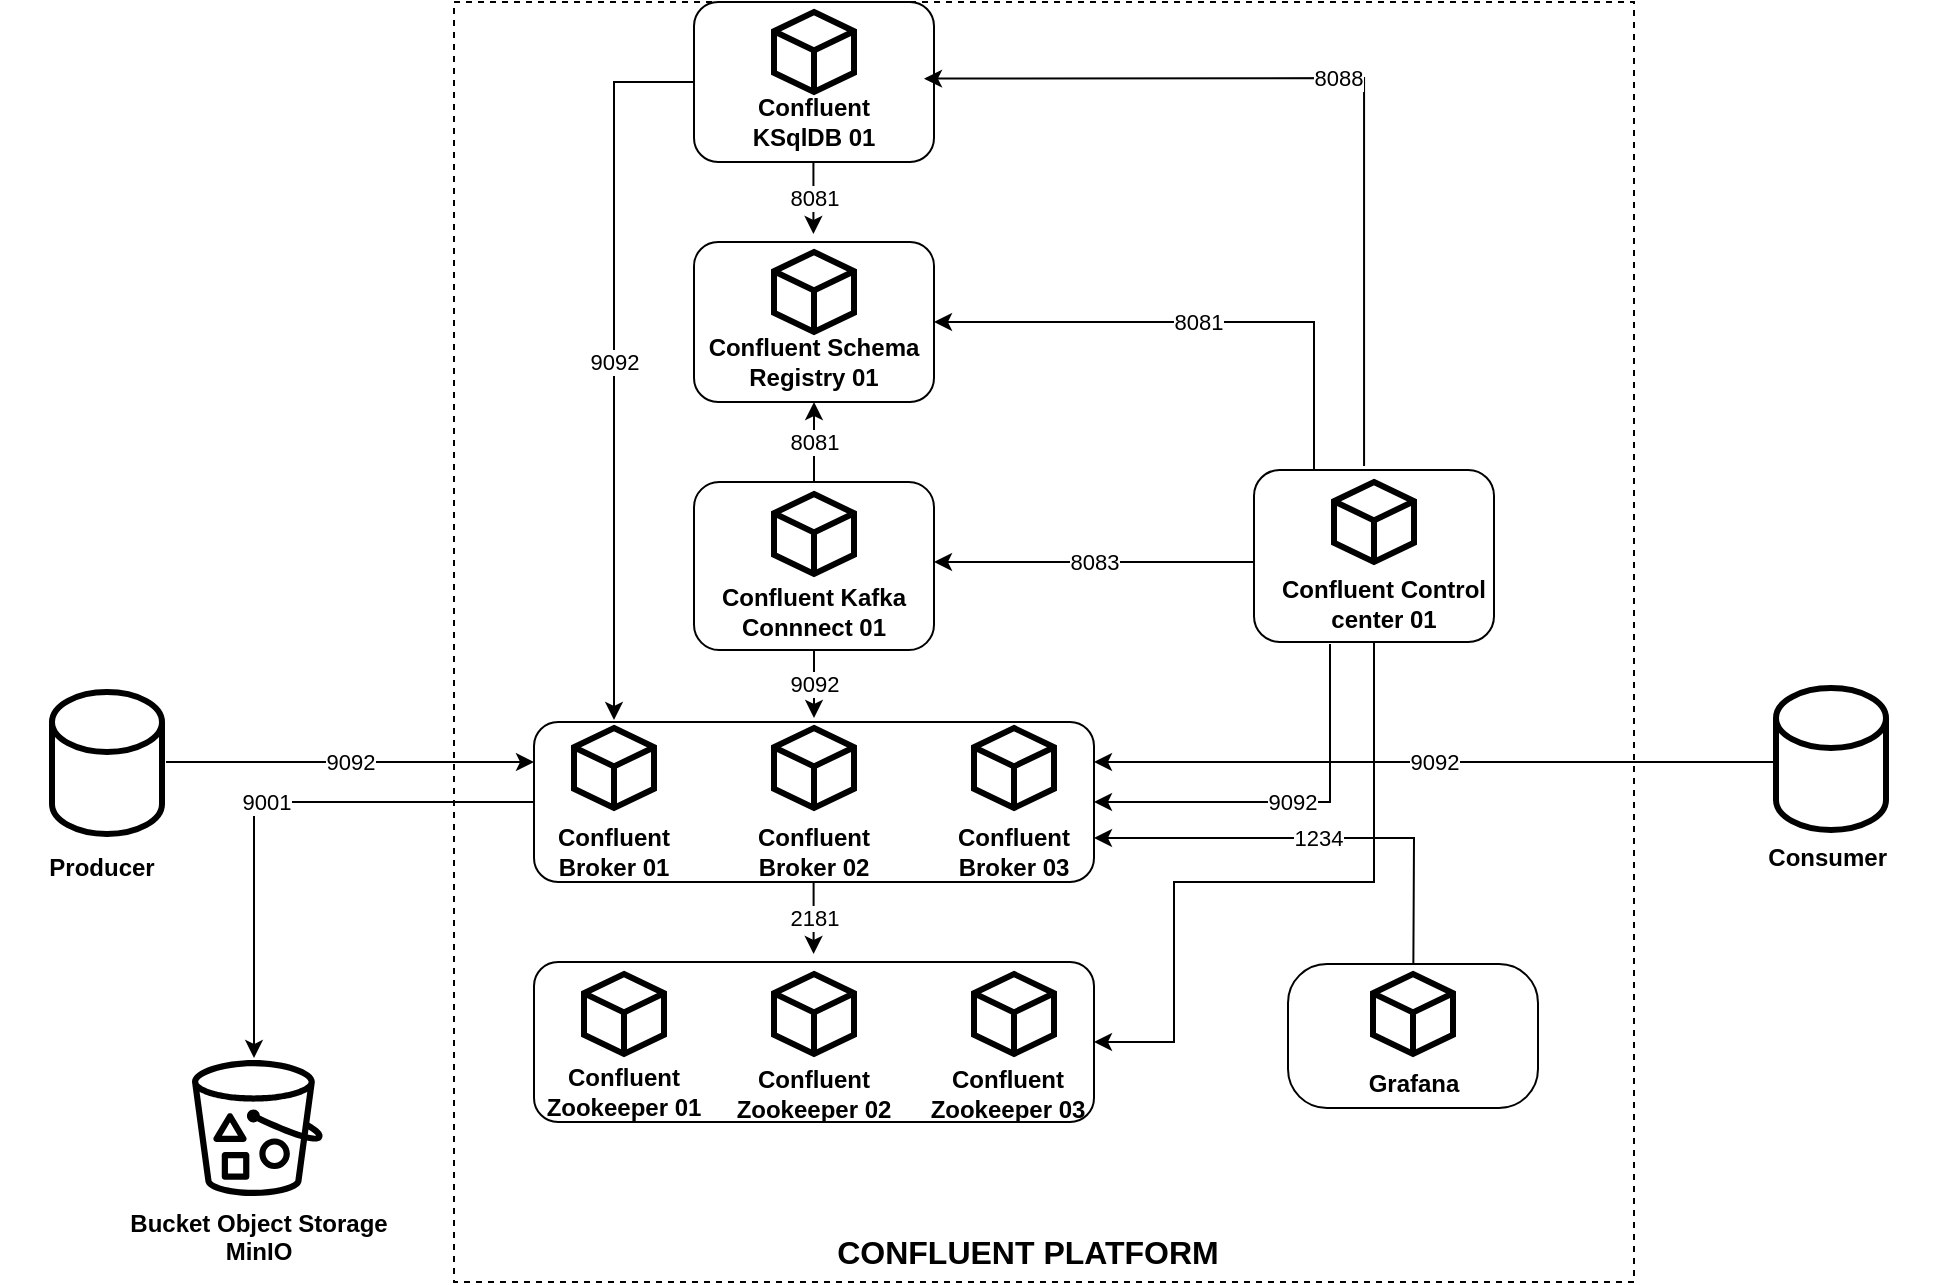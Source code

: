 <mxfile version="24.4.4" type="device">
  <diagram id="Ht1M8jgEwFfnCIfOTk4-" name="Page-1">
    <mxGraphModel dx="1050" dy="541" grid="0" gridSize="10" guides="1" tooltips="1" connect="1" arrows="1" fold="1" page="1" pageScale="1" pageWidth="1169" pageHeight="827" math="0" shadow="0">
      <root>
        <mxCell id="0" />
        <mxCell id="1" parent="0" />
        <mxCell id="UEzPUAAOIrF-is8g5C7q-107" value="" style="rounded=0;whiteSpace=wrap;html=1;labelBackgroundColor=none;fillColor=none;dashed=1;container=1;pointerEvents=0;collapsible=0;recursiveResize=0;" parent="1" vertex="1">
          <mxGeometry x="320" y="80" width="590" height="640" as="geometry" />
        </mxCell>
        <mxCell id="0xEF4nMzBO72SMRJ0_5v-4" value="" style="rounded=1;whiteSpace=wrap;html=1;" parent="UEzPUAAOIrF-is8g5C7q-107" vertex="1">
          <mxGeometry x="120" width="120" height="80" as="geometry" />
        </mxCell>
        <mxCell id="0xEF4nMzBO72SMRJ0_5v-6" value="" style="rounded=1;whiteSpace=wrap;html=1;" parent="UEzPUAAOIrF-is8g5C7q-107" vertex="1">
          <mxGeometry x="40" y="360" width="280" height="80" as="geometry" />
        </mxCell>
        <mxCell id="0xEF4nMzBO72SMRJ0_5v-5" value="" style="rounded=1;whiteSpace=wrap;html=1;" parent="UEzPUAAOIrF-is8g5C7q-107" vertex="1">
          <mxGeometry x="120" y="240" width="120" height="84" as="geometry" />
        </mxCell>
        <mxCell id="0xEF4nMzBO72SMRJ0_5v-8" value="" style="rounded=1;whiteSpace=wrap;html=1;" parent="UEzPUAAOIrF-is8g5C7q-107" vertex="1">
          <mxGeometry x="120" y="120" width="120" height="80" as="geometry" />
        </mxCell>
        <mxCell id="0xEF4nMzBO72SMRJ0_5v-9" value="" style="rounded=1;whiteSpace=wrap;html=1;" parent="UEzPUAAOIrF-is8g5C7q-107" vertex="1">
          <mxGeometry x="40" y="480" width="280" height="80" as="geometry" />
        </mxCell>
        <mxCell id="0xEF4nMzBO72SMRJ0_5v-10" value="" style="rounded=1;whiteSpace=wrap;html=1;" parent="UEzPUAAOIrF-is8g5C7q-107" vertex="1">
          <mxGeometry x="400" y="234" width="120" height="86" as="geometry" />
        </mxCell>
        <mxCell id="0xEF4nMzBO72SMRJ0_5v-18" value="" style="html=1;whiteSpace=wrap;shape=isoCube2;backgroundOutline=1;isoAngle=15;strokeWidth=3;" parent="UEzPUAAOIrF-is8g5C7q-107" vertex="1">
          <mxGeometry x="160" y="5" width="40" height="40" as="geometry" />
        </mxCell>
        <mxCell id="0xEF4nMzBO72SMRJ0_5v-19" value="" style="html=1;whiteSpace=wrap;shape=isoCube2;backgroundOutline=1;isoAngle=15;strokeWidth=3;" parent="UEzPUAAOIrF-is8g5C7q-107" vertex="1">
          <mxGeometry x="160" y="125" width="40" height="40" as="geometry" />
        </mxCell>
        <mxCell id="0xEF4nMzBO72SMRJ0_5v-20" value="" style="html=1;whiteSpace=wrap;shape=isoCube2;backgroundOutline=1;isoAngle=15;strokeWidth=3;" parent="UEzPUAAOIrF-is8g5C7q-107" vertex="1">
          <mxGeometry x="160" y="246" width="40" height="40" as="geometry" />
        </mxCell>
        <mxCell id="0xEF4nMzBO72SMRJ0_5v-21" value="" style="html=1;whiteSpace=wrap;shape=isoCube2;backgroundOutline=1;isoAngle=15;fontStyle=1;strokeWidth=3;" parent="UEzPUAAOIrF-is8g5C7q-107" vertex="1">
          <mxGeometry x="60" y="363" width="40" height="40" as="geometry" />
        </mxCell>
        <mxCell id="0xEF4nMzBO72SMRJ0_5v-23" value="" style="html=1;whiteSpace=wrap;shape=isoCube2;backgroundOutline=1;isoAngle=15;strokeWidth=3;" parent="UEzPUAAOIrF-is8g5C7q-107" vertex="1">
          <mxGeometry x="260" y="363" width="40" height="40" as="geometry" />
        </mxCell>
        <mxCell id="0xEF4nMzBO72SMRJ0_5v-22" value="" style="html=1;whiteSpace=wrap;shape=isoCube2;backgroundOutline=1;isoAngle=15;strokeWidth=3;" parent="UEzPUAAOIrF-is8g5C7q-107" vertex="1">
          <mxGeometry x="160" y="363" width="40" height="40" as="geometry" />
        </mxCell>
        <mxCell id="0xEF4nMzBO72SMRJ0_5v-25" value="" style="html=1;whiteSpace=wrap;shape=isoCube2;backgroundOutline=1;isoAngle=15;strokeWidth=3;" parent="UEzPUAAOIrF-is8g5C7q-107" vertex="1">
          <mxGeometry x="65" y="486" width="40" height="40" as="geometry" />
        </mxCell>
        <mxCell id="0xEF4nMzBO72SMRJ0_5v-26" value="" style="html=1;whiteSpace=wrap;shape=isoCube2;backgroundOutline=1;isoAngle=15;strokeWidth=3;" parent="UEzPUAAOIrF-is8g5C7q-107" vertex="1">
          <mxGeometry x="160" y="486" width="40" height="40" as="geometry" />
        </mxCell>
        <mxCell id="0xEF4nMzBO72SMRJ0_5v-27" value="" style="html=1;whiteSpace=wrap;shape=isoCube2;backgroundOutline=1;isoAngle=15;fontStyle=1;strokeWidth=3;" parent="UEzPUAAOIrF-is8g5C7q-107" vertex="1">
          <mxGeometry x="260" y="486" width="40" height="40" as="geometry" />
        </mxCell>
        <mxCell id="0xEF4nMzBO72SMRJ0_5v-29" value="" style="html=1;whiteSpace=wrap;shape=isoCube2;backgroundOutline=1;isoAngle=15;fontStyle=1;strokeWidth=3;" parent="UEzPUAAOIrF-is8g5C7q-107" vertex="1">
          <mxGeometry x="440" y="240" width="40" height="40" as="geometry" />
        </mxCell>
        <mxCell id="0xEF4nMzBO72SMRJ0_5v-30" value="Confluent KSqlDB 01" style="text;html=1;align=center;verticalAlign=middle;whiteSpace=wrap;rounded=0;fontStyle=1" parent="UEzPUAAOIrF-is8g5C7q-107" vertex="1">
          <mxGeometry x="140" y="45" width="80" height="30" as="geometry" />
        </mxCell>
        <mxCell id="0xEF4nMzBO72SMRJ0_5v-31" value="Confluent Schema Registry 01" style="text;html=1;align=center;verticalAlign=middle;whiteSpace=wrap;rounded=0;strokeWidth=1;fontStyle=1" parent="UEzPUAAOIrF-is8g5C7q-107" vertex="1">
          <mxGeometry x="125" y="165" width="110" height="30" as="geometry" />
        </mxCell>
        <mxCell id="0xEF4nMzBO72SMRJ0_5v-32" value="Confluent Kafka Connnect 01" style="text;html=1;align=center;verticalAlign=middle;whiteSpace=wrap;rounded=0;fontStyle=1" parent="UEzPUAAOIrF-is8g5C7q-107" vertex="1">
          <mxGeometry x="125" y="290" width="110" height="30" as="geometry" />
        </mxCell>
        <mxCell id="0xEF4nMzBO72SMRJ0_5v-33" value="Confluent Broker 01" style="text;html=1;align=center;verticalAlign=middle;whiteSpace=wrap;rounded=0;fontStyle=1" parent="UEzPUAAOIrF-is8g5C7q-107" vertex="1">
          <mxGeometry x="35" y="410" width="90" height="30" as="geometry" />
        </mxCell>
        <mxCell id="0xEF4nMzBO72SMRJ0_5v-39" value="Confluent Control center 01" style="text;html=1;align=center;verticalAlign=middle;whiteSpace=wrap;rounded=0;fontStyle=1" parent="UEzPUAAOIrF-is8g5C7q-107" vertex="1">
          <mxGeometry x="410" y="286" width="110" height="30" as="geometry" />
        </mxCell>
        <mxCell id="0xEF4nMzBO72SMRJ0_5v-41" value="Confluent Broker 02" style="text;html=1;align=center;verticalAlign=middle;whiteSpace=wrap;rounded=0;fontStyle=1" parent="UEzPUAAOIrF-is8g5C7q-107" vertex="1">
          <mxGeometry x="135" y="410" width="90" height="30" as="geometry" />
        </mxCell>
        <mxCell id="0xEF4nMzBO72SMRJ0_5v-42" value="Confluent Broker 03" style="text;html=1;align=center;verticalAlign=middle;whiteSpace=wrap;rounded=0;fontStyle=1" parent="UEzPUAAOIrF-is8g5C7q-107" vertex="1">
          <mxGeometry x="235" y="410" width="90" height="30" as="geometry" />
        </mxCell>
        <mxCell id="0xEF4nMzBO72SMRJ0_5v-43" value="Confluent Zookeeper 01" style="text;html=1;align=center;verticalAlign=middle;whiteSpace=wrap;rounded=0;fontStyle=1" parent="UEzPUAAOIrF-is8g5C7q-107" vertex="1">
          <mxGeometry x="45" y="530" width="80" height="30" as="geometry" />
        </mxCell>
        <mxCell id="0xEF4nMzBO72SMRJ0_5v-44" value="Confluent Zookeeper 02" style="text;html=1;align=center;verticalAlign=middle;whiteSpace=wrap;rounded=0;fontStyle=1" parent="UEzPUAAOIrF-is8g5C7q-107" vertex="1">
          <mxGeometry x="140" y="531" width="80" height="30" as="geometry" />
        </mxCell>
        <mxCell id="0xEF4nMzBO72SMRJ0_5v-47" value="Confluent Zookeeper 03" style="text;html=1;align=center;verticalAlign=middle;whiteSpace=wrap;rounded=0;fontStyle=1" parent="UEzPUAAOIrF-is8g5C7q-107" vertex="1">
          <mxGeometry x="237" y="531" width="80" height="30" as="geometry" />
        </mxCell>
        <mxCell id="0xEF4nMzBO72SMRJ0_5v-48" value="" style="rounded=1;whiteSpace=wrap;html=1;arcSize=27;" parent="UEzPUAAOIrF-is8g5C7q-107" vertex="1">
          <mxGeometry x="417" y="481" width="125" height="72" as="geometry" />
        </mxCell>
        <mxCell id="0xEF4nMzBO72SMRJ0_5v-50" value="Grafana" style="text;html=1;align=center;verticalAlign=middle;whiteSpace=wrap;rounded=0;fontStyle=1" parent="UEzPUAAOIrF-is8g5C7q-107" vertex="1">
          <mxGeometry x="434.5" y="526" width="90" height="30" as="geometry" />
        </mxCell>
        <mxCell id="0xEF4nMzBO72SMRJ0_5v-51" value="" style="endArrow=classic;html=1;rounded=0;exitX=0.5;exitY=0;exitDx=0;exitDy=0;entryX=0.421;entryY=0.063;entryDx=0;entryDy=0;entryPerimeter=0;" parent="UEzPUAAOIrF-is8g5C7q-107" edge="1">
          <mxGeometry relative="1" as="geometry">
            <mxPoint x="455.03" y="232" as="sourcePoint" />
            <mxPoint x="235.0" y="38.32" as="targetPoint" />
            <Array as="points">
              <mxPoint x="455.03" y="38" />
            </Array>
          </mxGeometry>
        </mxCell>
        <mxCell id="0xEF4nMzBO72SMRJ0_5v-52" value="8088" style="edgeLabel;resizable=0;html=1;;align=center;verticalAlign=middle;" parent="0xEF4nMzBO72SMRJ0_5v-51" connectable="0" vertex="1">
          <mxGeometry relative="1" as="geometry" />
        </mxCell>
        <mxCell id="0xEF4nMzBO72SMRJ0_5v-53" value="" style="endArrow=classic;html=1;rounded=0;entryX=1;entryY=0.5;entryDx=0;entryDy=0;exitX=0.25;exitY=0;exitDx=0;exitDy=0;" parent="UEzPUAAOIrF-is8g5C7q-107" source="0xEF4nMzBO72SMRJ0_5v-10" target="0xEF4nMzBO72SMRJ0_5v-8" edge="1">
          <mxGeometry relative="1" as="geometry">
            <mxPoint x="170" y="110" as="sourcePoint" />
            <mxPoint x="270" y="110" as="targetPoint" />
            <Array as="points">
              <mxPoint x="430" y="160" />
            </Array>
          </mxGeometry>
        </mxCell>
        <mxCell id="0xEF4nMzBO72SMRJ0_5v-54" value="8081" style="edgeLabel;resizable=0;html=1;;align=center;verticalAlign=middle;" parent="0xEF4nMzBO72SMRJ0_5v-53" connectable="0" vertex="1">
          <mxGeometry relative="1" as="geometry" />
        </mxCell>
        <mxCell id="0xEF4nMzBO72SMRJ0_5v-55" value="" style="endArrow=classic;html=1;rounded=0;exitX=0;exitY=0.535;exitDx=0;exitDy=0;exitPerimeter=0;" parent="UEzPUAAOIrF-is8g5C7q-107" source="0xEF4nMzBO72SMRJ0_5v-10" edge="1">
          <mxGeometry relative="1" as="geometry">
            <mxPoint x="190" y="300" as="sourcePoint" />
            <mxPoint x="240" y="280" as="targetPoint" />
          </mxGeometry>
        </mxCell>
        <mxCell id="0xEF4nMzBO72SMRJ0_5v-56" value="8083" style="edgeLabel;resizable=0;html=1;;align=center;verticalAlign=middle;" parent="0xEF4nMzBO72SMRJ0_5v-55" connectable="0" vertex="1">
          <mxGeometry relative="1" as="geometry" />
        </mxCell>
        <mxCell id="0xEF4nMzBO72SMRJ0_5v-57" value="" style="endArrow=classic;html=1;rounded=0;entryX=1;entryY=0.5;entryDx=0;entryDy=0;" parent="UEzPUAAOIrF-is8g5C7q-107" target="0xEF4nMzBO72SMRJ0_5v-6" edge="1">
          <mxGeometry relative="1" as="geometry">
            <mxPoint x="438" y="321" as="sourcePoint" />
            <mxPoint x="290" y="300" as="targetPoint" />
            <Array as="points">
              <mxPoint x="438" y="400" />
            </Array>
          </mxGeometry>
        </mxCell>
        <mxCell id="0xEF4nMzBO72SMRJ0_5v-58" value="9092" style="edgeLabel;resizable=0;html=1;;align=center;verticalAlign=middle;" parent="0xEF4nMzBO72SMRJ0_5v-57" connectable="0" vertex="1">
          <mxGeometry relative="1" as="geometry" />
        </mxCell>
        <mxCell id="0xEF4nMzBO72SMRJ0_5v-59" value="" style="endArrow=classic;html=1;rounded=0;entryX=1;entryY=0.5;entryDx=0;entryDy=0;exitX=0.5;exitY=1;exitDx=0;exitDy=0;" parent="UEzPUAAOIrF-is8g5C7q-107" source="0xEF4nMzBO72SMRJ0_5v-10" target="0xEF4nMzBO72SMRJ0_5v-9" edge="1">
          <mxGeometry relative="1" as="geometry">
            <mxPoint x="460" y="322" as="sourcePoint" />
            <mxPoint x="290" y="300" as="targetPoint" />
            <Array as="points">
              <mxPoint x="460" y="440" />
              <mxPoint x="360" y="440" />
              <mxPoint x="360" y="520" />
            </Array>
          </mxGeometry>
        </mxCell>
        <mxCell id="0xEF4nMzBO72SMRJ0_5v-61" value="" style="endArrow=classic;html=1;rounded=0;exitX=0.5;exitY=1;exitDx=0;exitDy=0;" parent="UEzPUAAOIrF-is8g5C7q-107" source="0xEF4nMzBO72SMRJ0_5v-5" edge="1">
          <mxGeometry relative="1" as="geometry">
            <mxPoint x="190" y="290" as="sourcePoint" />
            <mxPoint x="180" y="358" as="targetPoint" />
          </mxGeometry>
        </mxCell>
        <mxCell id="0xEF4nMzBO72SMRJ0_5v-62" value="9092" style="edgeLabel;resizable=0;html=1;;align=center;verticalAlign=middle;" parent="0xEF4nMzBO72SMRJ0_5v-61" connectable="0" vertex="1">
          <mxGeometry relative="1" as="geometry" />
        </mxCell>
        <mxCell id="0xEF4nMzBO72SMRJ0_5v-63" value="" style="endArrow=classic;html=1;rounded=0;entryX=0.5;entryY=1;entryDx=0;entryDy=0;exitX=0.5;exitY=0;exitDx=0;exitDy=0;" parent="UEzPUAAOIrF-is8g5C7q-107" source="0xEF4nMzBO72SMRJ0_5v-5" target="0xEF4nMzBO72SMRJ0_5v-8" edge="1">
          <mxGeometry relative="1" as="geometry">
            <mxPoint x="60" y="220" as="sourcePoint" />
            <mxPoint x="160" y="220" as="targetPoint" />
          </mxGeometry>
        </mxCell>
        <mxCell id="0xEF4nMzBO72SMRJ0_5v-64" value="8081" style="edgeLabel;resizable=0;html=1;;align=center;verticalAlign=middle;" parent="0xEF4nMzBO72SMRJ0_5v-63" connectable="0" vertex="1">
          <mxGeometry relative="1" as="geometry" />
        </mxCell>
        <mxCell id="0xEF4nMzBO72SMRJ0_5v-65" value="" style="endArrow=classic;html=1;rounded=0;exitX=0.5;exitY=1;exitDx=0;exitDy=0;" parent="UEzPUAAOIrF-is8g5C7q-107" edge="1">
          <mxGeometry relative="1" as="geometry">
            <mxPoint x="179.71" y="80" as="sourcePoint" />
            <mxPoint x="179.71" y="116" as="targetPoint" />
          </mxGeometry>
        </mxCell>
        <mxCell id="0xEF4nMzBO72SMRJ0_5v-66" value="8081" style="edgeLabel;resizable=0;html=1;;align=center;verticalAlign=middle;" parent="0xEF4nMzBO72SMRJ0_5v-65" connectable="0" vertex="1">
          <mxGeometry relative="1" as="geometry" />
        </mxCell>
        <mxCell id="0xEF4nMzBO72SMRJ0_5v-69" value="" style="endArrow=classic;html=1;rounded=0;exitX=0.5;exitY=1;exitDx=0;exitDy=0;" parent="UEzPUAAOIrF-is8g5C7q-107" edge="1">
          <mxGeometry relative="1" as="geometry">
            <mxPoint x="179.8" y="440" as="sourcePoint" />
            <mxPoint x="179.8" y="476" as="targetPoint" />
          </mxGeometry>
        </mxCell>
        <mxCell id="0xEF4nMzBO72SMRJ0_5v-70" value="2181" style="edgeLabel;resizable=0;html=1;;align=center;verticalAlign=middle;" parent="0xEF4nMzBO72SMRJ0_5v-69" connectable="0" vertex="1">
          <mxGeometry relative="1" as="geometry" />
        </mxCell>
        <mxCell id="0xEF4nMzBO72SMRJ0_5v-74" value="" style="endArrow=classic;html=1;rounded=0;" parent="UEzPUAAOIrF-is8g5C7q-107" source="0xEF4nMzBO72SMRJ0_5v-48" edge="1">
          <mxGeometry relative="1" as="geometry">
            <mxPoint x="480" y="475" as="sourcePoint" />
            <mxPoint x="320" y="418" as="targetPoint" />
            <Array as="points">
              <mxPoint x="480" y="418" />
            </Array>
          </mxGeometry>
        </mxCell>
        <mxCell id="0xEF4nMzBO72SMRJ0_5v-75" value="1234" style="edgeLabel;resizable=0;html=1;;align=center;verticalAlign=middle;" parent="0xEF4nMzBO72SMRJ0_5v-74" connectable="0" vertex="1">
          <mxGeometry relative="1" as="geometry" />
        </mxCell>
        <mxCell id="0xEF4nMzBO72SMRJ0_5v-49" value="" style="html=1;whiteSpace=wrap;shape=isoCube2;backgroundOutline=1;isoAngle=15;strokeWidth=3;" parent="UEzPUAAOIrF-is8g5C7q-107" vertex="1">
          <mxGeometry x="459.5" y="486" width="40" height="40" as="geometry" />
        </mxCell>
        <mxCell id="2JTPvP0PiSKsRFuAS13z-2" value="" style="endArrow=classic;html=1;rounded=0;exitX=0;exitY=0.5;exitDx=0;exitDy=0;" edge="1" parent="UEzPUAAOIrF-is8g5C7q-107" source="0xEF4nMzBO72SMRJ0_5v-4">
          <mxGeometry relative="1" as="geometry">
            <mxPoint x="141" y="267" as="sourcePoint" />
            <mxPoint x="80" y="359" as="targetPoint" />
            <Array as="points">
              <mxPoint x="80" y="40" />
            </Array>
          </mxGeometry>
        </mxCell>
        <mxCell id="2JTPvP0PiSKsRFuAS13z-3" value="9092" style="edgeLabel;resizable=0;html=1;;align=center;verticalAlign=middle;" connectable="0" vertex="1" parent="2JTPvP0PiSKsRFuAS13z-2">
          <mxGeometry relative="1" as="geometry" />
        </mxCell>
        <mxCell id="2JTPvP0PiSKsRFuAS13z-7" value="&lt;b style=&quot;font-size: 16px;&quot;&gt;CONFLUENT PLATFORM&lt;/b&gt;" style="text;html=1;align=center;verticalAlign=middle;whiteSpace=wrap;rounded=0;fontSize=16;" vertex="1" parent="UEzPUAAOIrF-is8g5C7q-107">
          <mxGeometry x="35" y="610" width="504" height="30" as="geometry" />
        </mxCell>
        <mxCell id="UEzPUAAOIrF-is8g5C7q-77" value="Bucket Object Storage&lt;div&gt;MinIO&lt;/div&gt;" style="outlineConnect=0;verticalLabelPosition=bottom;verticalAlign=top;align=center;html=1;fontSize=12;fontStyle=1;aspect=fixed;pointerEvents=1;shape=mxgraph.aws4.bucket_with_objects;labelBackgroundColor=#ffffff;fillColor=#000000;strokeWidth=3;" parent="1" vertex="1">
          <mxGeometry x="189" y="609" width="65.38" height="68" as="geometry" />
        </mxCell>
        <mxCell id="0xEF4nMzBO72SMRJ0_5v-94" value="" style="endArrow=classic;html=1;rounded=0;entryX=1;entryY=0.25;entryDx=0;entryDy=0;" parent="1" target="0xEF4nMzBO72SMRJ0_5v-6" edge="1">
          <mxGeometry relative="1" as="geometry">
            <mxPoint x="980" y="460" as="sourcePoint" />
            <mxPoint x="970" y="430" as="targetPoint" />
          </mxGeometry>
        </mxCell>
        <mxCell id="0xEF4nMzBO72SMRJ0_5v-95" value="9092" style="edgeLabel;resizable=0;html=1;;align=center;verticalAlign=middle;" parent="0xEF4nMzBO72SMRJ0_5v-94" connectable="0" vertex="1">
          <mxGeometry relative="1" as="geometry" />
        </mxCell>
        <mxCell id="0xEF4nMzBO72SMRJ0_5v-99" value="Consumer&amp;nbsp;&lt;div&gt;&lt;br&gt;&lt;/div&gt;" style="text;html=1;align=center;verticalAlign=middle;whiteSpace=wrap;rounded=0;fontStyle=1" parent="1" vertex="1">
          <mxGeometry x="949" y="494" width="119" height="41" as="geometry" />
        </mxCell>
        <mxCell id="0xEF4nMzBO72SMRJ0_5v-101" value="" style="endArrow=classic;html=1;rounded=0;exitX=0;exitY=0.5;exitDx=0;exitDy=0;" parent="1" source="0xEF4nMzBO72SMRJ0_5v-6" edge="1">
          <mxGeometry relative="1" as="geometry">
            <mxPoint x="610" y="600" as="sourcePoint" />
            <mxPoint x="220" y="608" as="targetPoint" />
            <Array as="points">
              <mxPoint x="220" y="480" />
            </Array>
          </mxGeometry>
        </mxCell>
        <mxCell id="0xEF4nMzBO72SMRJ0_5v-102" value="9001" style="edgeLabel;resizable=0;html=1;;align=center;verticalAlign=middle;" parent="0xEF4nMzBO72SMRJ0_5v-101" connectable="0" vertex="1">
          <mxGeometry relative="1" as="geometry" />
        </mxCell>
        <mxCell id="0xEF4nMzBO72SMRJ0_5v-106" value="" style="endArrow=classic;html=1;rounded=0;entryX=0;entryY=0.25;entryDx=0;entryDy=0;entryPerimeter=0;" parent="1" target="0xEF4nMzBO72SMRJ0_5v-6" edge="1">
          <mxGeometry relative="1" as="geometry">
            <mxPoint x="176" y="460" as="sourcePoint" />
            <mxPoint x="360" y="450" as="targetPoint" />
          </mxGeometry>
        </mxCell>
        <mxCell id="0xEF4nMzBO72SMRJ0_5v-107" value="9092" style="edgeLabel;resizable=0;html=1;;align=center;verticalAlign=middle;" parent="0xEF4nMzBO72SMRJ0_5v-106" connectable="0" vertex="1">
          <mxGeometry relative="1" as="geometry" />
        </mxCell>
        <mxCell id="2JTPvP0PiSKsRFuAS13z-4" value="" style="shape=cylinder3;whiteSpace=wrap;html=1;boundedLbl=1;backgroundOutline=1;size=15;strokeWidth=3;" vertex="1" parent="1">
          <mxGeometry x="119" y="425" width="55" height="71" as="geometry" />
        </mxCell>
        <mxCell id="2JTPvP0PiSKsRFuAS13z-5" value="" style="shape=cylinder3;whiteSpace=wrap;html=1;boundedLbl=1;backgroundOutline=1;size=15;strokeWidth=3;" vertex="1" parent="1">
          <mxGeometry x="981" y="423" width="55" height="71" as="geometry" />
        </mxCell>
        <mxCell id="2JTPvP0PiSKsRFuAS13z-6" value="Producer" style="text;html=1;align=center;verticalAlign=middle;whiteSpace=wrap;rounded=0;fontStyle=1" vertex="1" parent="1">
          <mxGeometry x="93" y="494" width="102" height="37" as="geometry" />
        </mxCell>
      </root>
    </mxGraphModel>
  </diagram>
</mxfile>
